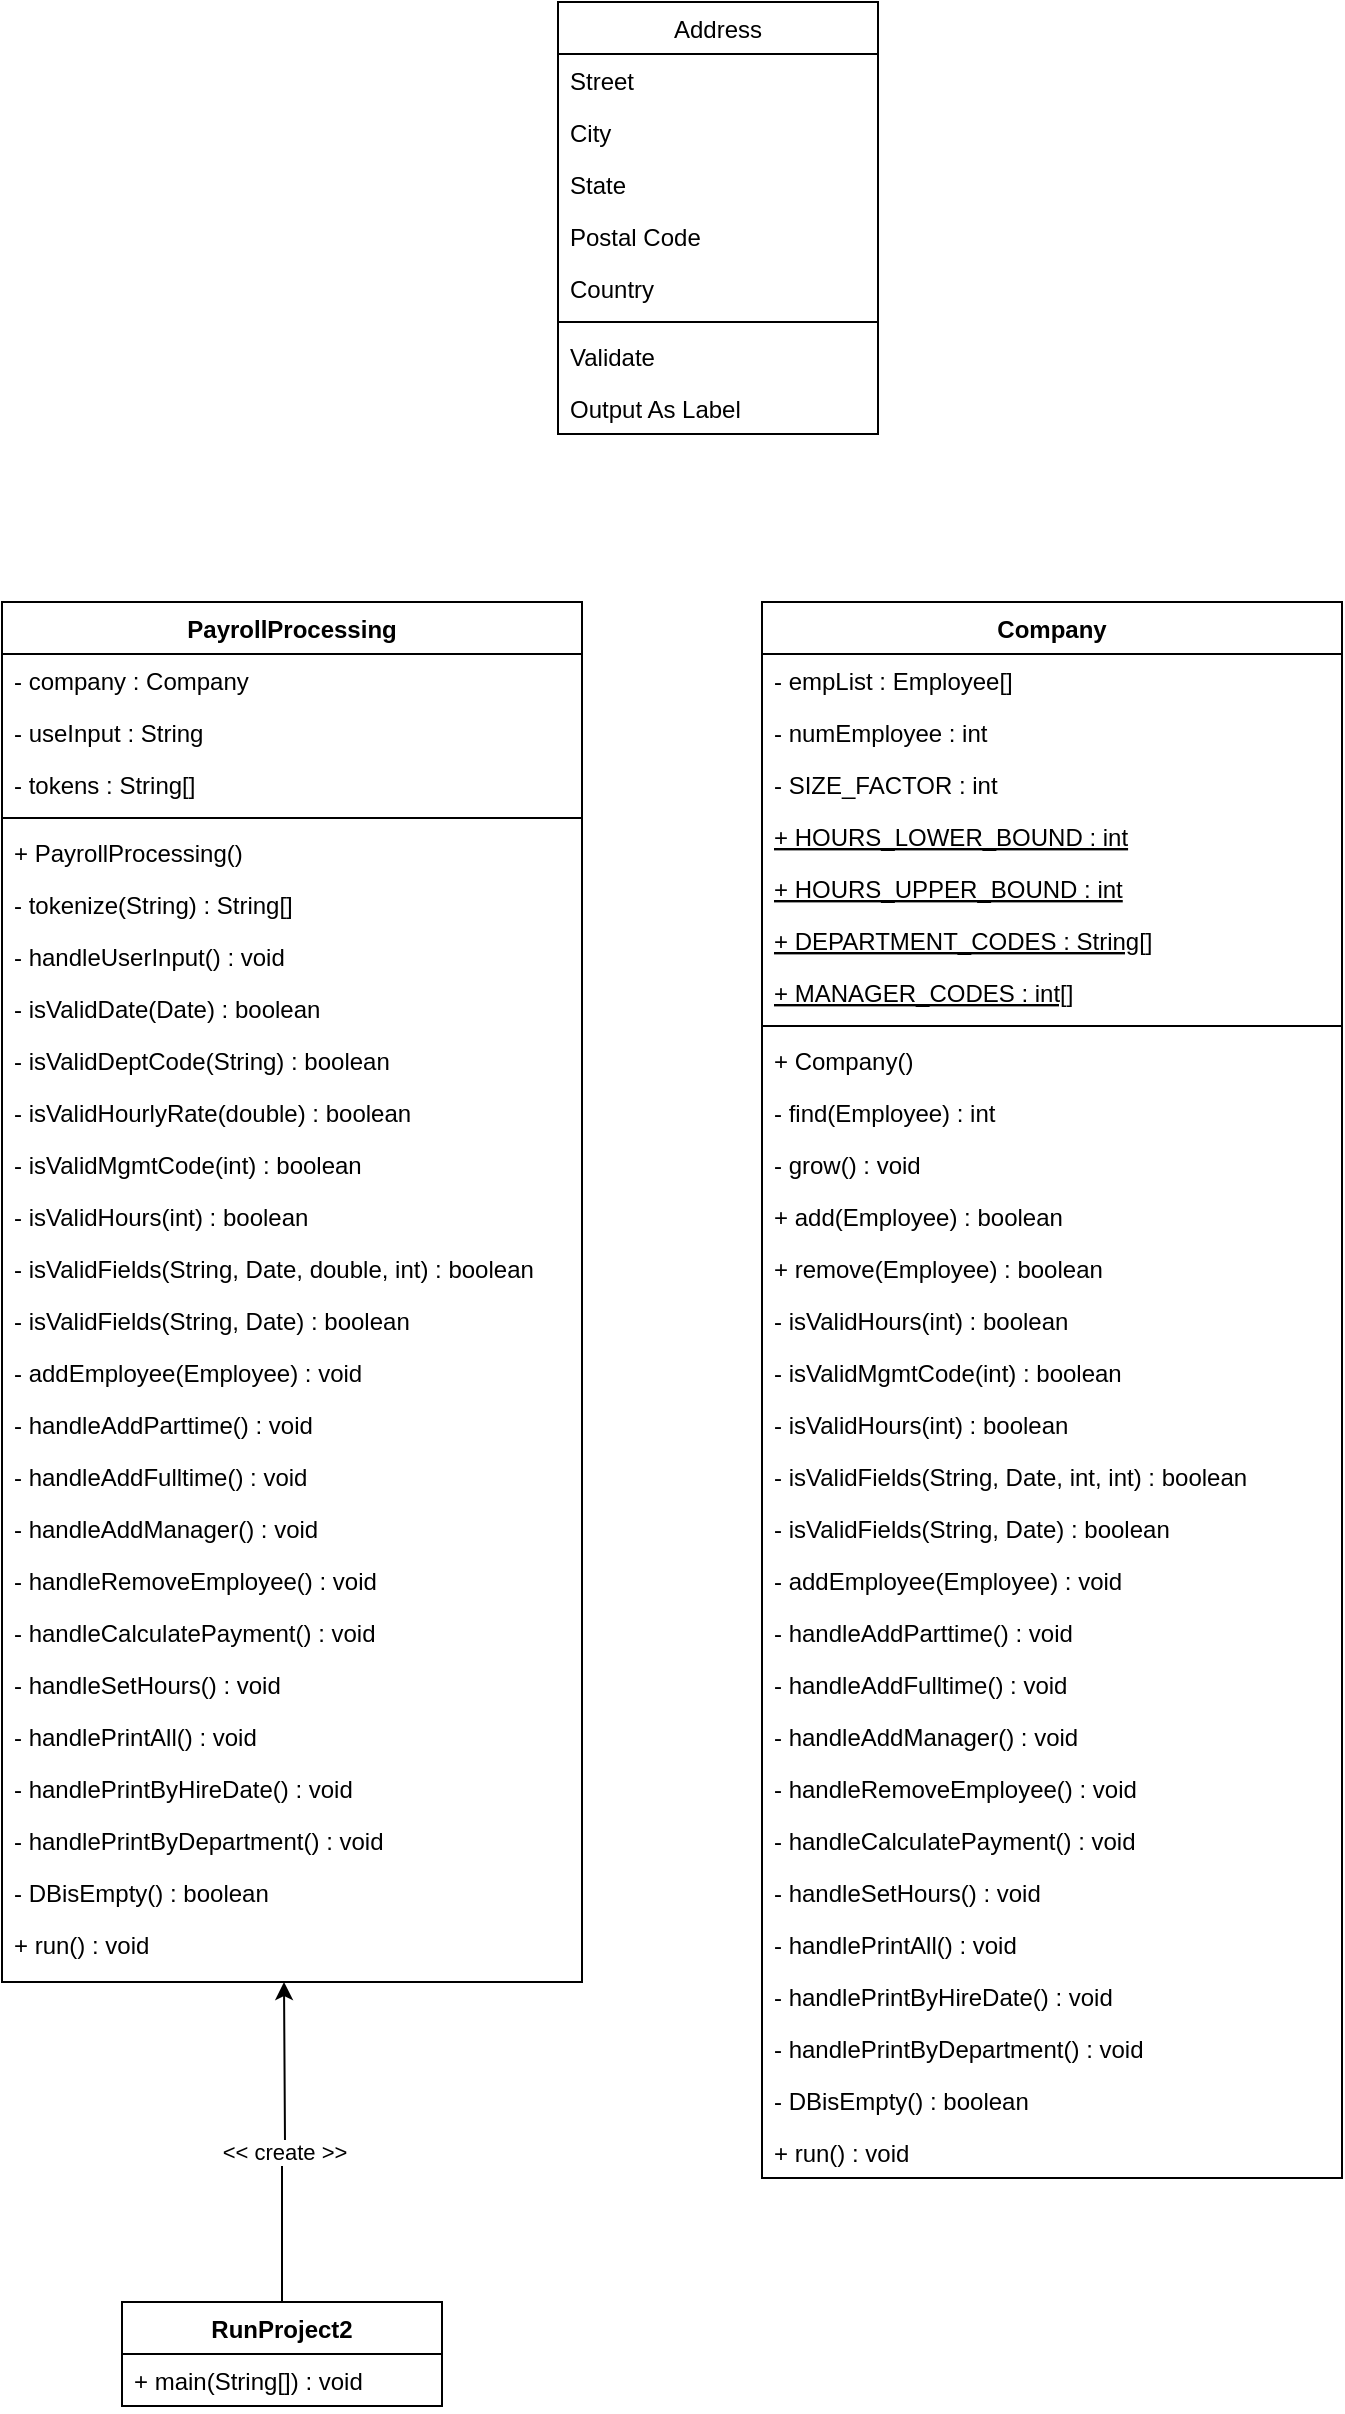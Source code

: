 <mxfile version="14.4.2" type="device"><diagram id="C5RBs43oDa-KdzZeNtuy" name="Page-1"><mxGraphModel dx="1001" dy="736" grid="1" gridSize="10" guides="1" tooltips="1" connect="1" arrows="1" fold="1" page="1" pageScale="1" pageWidth="827" pageHeight="1169" math="0" shadow="0"><root><mxCell id="WIyWlLk6GJQsqaUBKTNV-0"/><mxCell id="WIyWlLk6GJQsqaUBKTNV-1" parent="WIyWlLk6GJQsqaUBKTNV-0"/><mxCell id="zkfFHV4jXpPFQw0GAbJ--0" value="PayrollProcessing" style="swimlane;fontStyle=1;align=center;verticalAlign=top;childLayout=stackLayout;horizontal=1;startSize=26;horizontalStack=0;resizeParent=1;resizeLast=0;collapsible=1;marginBottom=0;rounded=0;shadow=0;strokeWidth=1;" parent="WIyWlLk6GJQsqaUBKTNV-1" vertex="1"><mxGeometry x="230" y="420" width="290" height="690" as="geometry"><mxRectangle x="230" y="140" width="160" height="26" as="alternateBounds"/></mxGeometry></mxCell><mxCell id="zkfFHV4jXpPFQw0GAbJ--1" value="- company : Company" style="text;align=left;verticalAlign=top;spacingLeft=4;spacingRight=4;overflow=hidden;rotatable=0;points=[[0,0.5],[1,0.5]];portConstraint=eastwest;" parent="zkfFHV4jXpPFQw0GAbJ--0" vertex="1"><mxGeometry y="26" width="290" height="26" as="geometry"/></mxCell><mxCell id="zkfFHV4jXpPFQw0GAbJ--2" value="- useInput : String" style="text;align=left;verticalAlign=top;spacingLeft=4;spacingRight=4;overflow=hidden;rotatable=0;points=[[0,0.5],[1,0.5]];portConstraint=eastwest;rounded=0;shadow=0;html=0;" parent="zkfFHV4jXpPFQw0GAbJ--0" vertex="1"><mxGeometry y="52" width="290" height="26" as="geometry"/></mxCell><mxCell id="zkfFHV4jXpPFQw0GAbJ--3" value="- tokens : String[]" style="text;align=left;verticalAlign=top;spacingLeft=4;spacingRight=4;overflow=hidden;rotatable=0;points=[[0,0.5],[1,0.5]];portConstraint=eastwest;rounded=0;shadow=0;html=0;" parent="zkfFHV4jXpPFQw0GAbJ--0" vertex="1"><mxGeometry y="78" width="290" height="26" as="geometry"/></mxCell><mxCell id="zkfFHV4jXpPFQw0GAbJ--4" value="" style="line;html=1;strokeWidth=1;align=left;verticalAlign=middle;spacingTop=-1;spacingLeft=3;spacingRight=3;rotatable=0;labelPosition=right;points=[];portConstraint=eastwest;" parent="zkfFHV4jXpPFQw0GAbJ--0" vertex="1"><mxGeometry y="104" width="290" height="8" as="geometry"/></mxCell><mxCell id="eWcZKjmYDJfy_Lht3TPf-1" value="+ PayrollProcessing()" style="text;align=left;verticalAlign=top;spacingLeft=4;spacingRight=4;overflow=hidden;rotatable=0;points=[[0,0.5],[1,0.5]];portConstraint=eastwest;rounded=0;shadow=0;html=0;" vertex="1" parent="zkfFHV4jXpPFQw0GAbJ--0"><mxGeometry y="112" width="290" height="26" as="geometry"/></mxCell><mxCell id="zkfFHV4jXpPFQw0GAbJ--5" value="- tokenize(String) : String[]" style="text;align=left;verticalAlign=top;spacingLeft=4;spacingRight=4;overflow=hidden;rotatable=0;points=[[0,0.5],[1,0.5]];portConstraint=eastwest;" parent="zkfFHV4jXpPFQw0GAbJ--0" vertex="1"><mxGeometry y="138" width="290" height="26" as="geometry"/></mxCell><mxCell id="eWcZKjmYDJfy_Lht3TPf-5" value="- handleUserInput() : void" style="text;align=left;verticalAlign=top;spacingLeft=4;spacingRight=4;overflow=hidden;rotatable=0;points=[[0,0.5],[1,0.5]];portConstraint=eastwest;" vertex="1" parent="zkfFHV4jXpPFQw0GAbJ--0"><mxGeometry y="164" width="290" height="26" as="geometry"/></mxCell><mxCell id="eWcZKjmYDJfy_Lht3TPf-6" value="- isValidDate(Date) : boolean" style="text;align=left;verticalAlign=top;spacingLeft=4;spacingRight=4;overflow=hidden;rotatable=0;points=[[0,0.5],[1,0.5]];portConstraint=eastwest;" vertex="1" parent="zkfFHV4jXpPFQw0GAbJ--0"><mxGeometry y="190" width="290" height="26" as="geometry"/></mxCell><mxCell id="eWcZKjmYDJfy_Lht3TPf-7" value="- isValidDeptCode(String) : boolean" style="text;align=left;verticalAlign=top;spacingLeft=4;spacingRight=4;overflow=hidden;rotatable=0;points=[[0,0.5],[1,0.5]];portConstraint=eastwest;" vertex="1" parent="zkfFHV4jXpPFQw0GAbJ--0"><mxGeometry y="216" width="290" height="26" as="geometry"/></mxCell><mxCell id="eWcZKjmYDJfy_Lht3TPf-8" value="- isValidHourlyRate(double) : boolean" style="text;align=left;verticalAlign=top;spacingLeft=4;spacingRight=4;overflow=hidden;rotatable=0;points=[[0,0.5],[1,0.5]];portConstraint=eastwest;" vertex="1" parent="zkfFHV4jXpPFQw0GAbJ--0"><mxGeometry y="242" width="290" height="26" as="geometry"/></mxCell><mxCell id="eWcZKjmYDJfy_Lht3TPf-9" value="- isValidMgmtCode(int) : boolean" style="text;align=left;verticalAlign=top;spacingLeft=4;spacingRight=4;overflow=hidden;rotatable=0;points=[[0,0.5],[1,0.5]];portConstraint=eastwest;" vertex="1" parent="zkfFHV4jXpPFQw0GAbJ--0"><mxGeometry y="268" width="290" height="26" as="geometry"/></mxCell><mxCell id="eWcZKjmYDJfy_Lht3TPf-10" value="- isValidHours(int) : boolean" style="text;align=left;verticalAlign=top;spacingLeft=4;spacingRight=4;overflow=hidden;rotatable=0;points=[[0,0.5],[1,0.5]];portConstraint=eastwest;" vertex="1" parent="zkfFHV4jXpPFQw0GAbJ--0"><mxGeometry y="294" width="290" height="26" as="geometry"/></mxCell><mxCell id="eWcZKjmYDJfy_Lht3TPf-11" value="- isValidFields(String, Date, double, int) : boolean" style="text;align=left;verticalAlign=top;spacingLeft=4;spacingRight=4;overflow=hidden;rotatable=0;points=[[0,0.5],[1,0.5]];portConstraint=eastwest;" vertex="1" parent="zkfFHV4jXpPFQw0GAbJ--0"><mxGeometry y="320" width="290" height="26" as="geometry"/></mxCell><mxCell id="eWcZKjmYDJfy_Lht3TPf-12" value="- isValidFields(String, Date) : boolean" style="text;align=left;verticalAlign=top;spacingLeft=4;spacingRight=4;overflow=hidden;rotatable=0;points=[[0,0.5],[1,0.5]];portConstraint=eastwest;" vertex="1" parent="zkfFHV4jXpPFQw0GAbJ--0"><mxGeometry y="346" width="290" height="26" as="geometry"/></mxCell><mxCell id="eWcZKjmYDJfy_Lht3TPf-13" value="- addEmployee(Employee) : void" style="text;align=left;verticalAlign=top;spacingLeft=4;spacingRight=4;overflow=hidden;rotatable=0;points=[[0,0.5],[1,0.5]];portConstraint=eastwest;" vertex="1" parent="zkfFHV4jXpPFQw0GAbJ--0"><mxGeometry y="372" width="290" height="26" as="geometry"/></mxCell><mxCell id="eWcZKjmYDJfy_Lht3TPf-14" value="- handleAddParttime() : void" style="text;align=left;verticalAlign=top;spacingLeft=4;spacingRight=4;overflow=hidden;rotatable=0;points=[[0,0.5],[1,0.5]];portConstraint=eastwest;" vertex="1" parent="zkfFHV4jXpPFQw0GAbJ--0"><mxGeometry y="398" width="290" height="26" as="geometry"/></mxCell><mxCell id="eWcZKjmYDJfy_Lht3TPf-15" value="- handleAddFulltime() : void" style="text;align=left;verticalAlign=top;spacingLeft=4;spacingRight=4;overflow=hidden;rotatable=0;points=[[0,0.5],[1,0.5]];portConstraint=eastwest;" vertex="1" parent="zkfFHV4jXpPFQw0GAbJ--0"><mxGeometry y="424" width="290" height="26" as="geometry"/></mxCell><mxCell id="eWcZKjmYDJfy_Lht3TPf-16" value="- handleAddManager() : void" style="text;align=left;verticalAlign=top;spacingLeft=4;spacingRight=4;overflow=hidden;rotatable=0;points=[[0,0.5],[1,0.5]];portConstraint=eastwest;" vertex="1" parent="zkfFHV4jXpPFQw0GAbJ--0"><mxGeometry y="450" width="290" height="26" as="geometry"/></mxCell><mxCell id="eWcZKjmYDJfy_Lht3TPf-17" value="- handleRemoveEmployee() : void" style="text;align=left;verticalAlign=top;spacingLeft=4;spacingRight=4;overflow=hidden;rotatable=0;points=[[0,0.5],[1,0.5]];portConstraint=eastwest;" vertex="1" parent="zkfFHV4jXpPFQw0GAbJ--0"><mxGeometry y="476" width="290" height="26" as="geometry"/></mxCell><mxCell id="eWcZKjmYDJfy_Lht3TPf-18" value="- handleCalculatePayment() : void" style="text;align=left;verticalAlign=top;spacingLeft=4;spacingRight=4;overflow=hidden;rotatable=0;points=[[0,0.5],[1,0.5]];portConstraint=eastwest;" vertex="1" parent="zkfFHV4jXpPFQw0GAbJ--0"><mxGeometry y="502" width="290" height="26" as="geometry"/></mxCell><mxCell id="eWcZKjmYDJfy_Lht3TPf-19" value="- handleSetHours() : void" style="text;align=left;verticalAlign=top;spacingLeft=4;spacingRight=4;overflow=hidden;rotatable=0;points=[[0,0.5],[1,0.5]];portConstraint=eastwest;" vertex="1" parent="zkfFHV4jXpPFQw0GAbJ--0"><mxGeometry y="528" width="290" height="26" as="geometry"/></mxCell><mxCell id="eWcZKjmYDJfy_Lht3TPf-20" value="- handlePrintAll() : void" style="text;align=left;verticalAlign=top;spacingLeft=4;spacingRight=4;overflow=hidden;rotatable=0;points=[[0,0.5],[1,0.5]];portConstraint=eastwest;" vertex="1" parent="zkfFHV4jXpPFQw0GAbJ--0"><mxGeometry y="554" width="290" height="26" as="geometry"/></mxCell><mxCell id="eWcZKjmYDJfy_Lht3TPf-21" value="- handlePrintByHireDate() : void" style="text;align=left;verticalAlign=top;spacingLeft=4;spacingRight=4;overflow=hidden;rotatable=0;points=[[0,0.5],[1,0.5]];portConstraint=eastwest;" vertex="1" parent="zkfFHV4jXpPFQw0GAbJ--0"><mxGeometry y="580" width="290" height="26" as="geometry"/></mxCell><mxCell id="eWcZKjmYDJfy_Lht3TPf-22" value="- handlePrintByDepartment() : void" style="text;align=left;verticalAlign=top;spacingLeft=4;spacingRight=4;overflow=hidden;rotatable=0;points=[[0,0.5],[1,0.5]];portConstraint=eastwest;" vertex="1" parent="zkfFHV4jXpPFQw0GAbJ--0"><mxGeometry y="606" width="290" height="26" as="geometry"/></mxCell><mxCell id="eWcZKjmYDJfy_Lht3TPf-23" value="- DBisEmpty() : boolean" style="text;align=left;verticalAlign=top;spacingLeft=4;spacingRight=4;overflow=hidden;rotatable=0;points=[[0,0.5],[1,0.5]];portConstraint=eastwest;" vertex="1" parent="zkfFHV4jXpPFQw0GAbJ--0"><mxGeometry y="632" width="290" height="26" as="geometry"/></mxCell><mxCell id="eWcZKjmYDJfy_Lht3TPf-24" value="+ run() : void" style="text;align=left;verticalAlign=top;spacingLeft=4;spacingRight=4;overflow=hidden;rotatable=0;points=[[0,0.5],[1,0.5]];portConstraint=eastwest;" vertex="1" parent="zkfFHV4jXpPFQw0GAbJ--0"><mxGeometry y="658" width="290" height="26" as="geometry"/></mxCell><mxCell id="zkfFHV4jXpPFQw0GAbJ--17" value="Address" style="swimlane;fontStyle=0;align=center;verticalAlign=top;childLayout=stackLayout;horizontal=1;startSize=26;horizontalStack=0;resizeParent=1;resizeLast=0;collapsible=1;marginBottom=0;rounded=0;shadow=0;strokeWidth=1;" parent="WIyWlLk6GJQsqaUBKTNV-1" vertex="1"><mxGeometry x="508" y="120" width="160" height="216" as="geometry"><mxRectangle x="550" y="140" width="160" height="26" as="alternateBounds"/></mxGeometry></mxCell><mxCell id="zkfFHV4jXpPFQw0GAbJ--18" value="Street" style="text;align=left;verticalAlign=top;spacingLeft=4;spacingRight=4;overflow=hidden;rotatable=0;points=[[0,0.5],[1,0.5]];portConstraint=eastwest;" parent="zkfFHV4jXpPFQw0GAbJ--17" vertex="1"><mxGeometry y="26" width="160" height="26" as="geometry"/></mxCell><mxCell id="zkfFHV4jXpPFQw0GAbJ--19" value="City" style="text;align=left;verticalAlign=top;spacingLeft=4;spacingRight=4;overflow=hidden;rotatable=0;points=[[0,0.5],[1,0.5]];portConstraint=eastwest;rounded=0;shadow=0;html=0;" parent="zkfFHV4jXpPFQw0GAbJ--17" vertex="1"><mxGeometry y="52" width="160" height="26" as="geometry"/></mxCell><mxCell id="zkfFHV4jXpPFQw0GAbJ--20" value="State" style="text;align=left;verticalAlign=top;spacingLeft=4;spacingRight=4;overflow=hidden;rotatable=0;points=[[0,0.5],[1,0.5]];portConstraint=eastwest;rounded=0;shadow=0;html=0;" parent="zkfFHV4jXpPFQw0GAbJ--17" vertex="1"><mxGeometry y="78" width="160" height="26" as="geometry"/></mxCell><mxCell id="zkfFHV4jXpPFQw0GAbJ--21" value="Postal Code" style="text;align=left;verticalAlign=top;spacingLeft=4;spacingRight=4;overflow=hidden;rotatable=0;points=[[0,0.5],[1,0.5]];portConstraint=eastwest;rounded=0;shadow=0;html=0;" parent="zkfFHV4jXpPFQw0GAbJ--17" vertex="1"><mxGeometry y="104" width="160" height="26" as="geometry"/></mxCell><mxCell id="zkfFHV4jXpPFQw0GAbJ--22" value="Country" style="text;align=left;verticalAlign=top;spacingLeft=4;spacingRight=4;overflow=hidden;rotatable=0;points=[[0,0.5],[1,0.5]];portConstraint=eastwest;rounded=0;shadow=0;html=0;" parent="zkfFHV4jXpPFQw0GAbJ--17" vertex="1"><mxGeometry y="130" width="160" height="26" as="geometry"/></mxCell><mxCell id="zkfFHV4jXpPFQw0GAbJ--23" value="" style="line;html=1;strokeWidth=1;align=left;verticalAlign=middle;spacingTop=-1;spacingLeft=3;spacingRight=3;rotatable=0;labelPosition=right;points=[];portConstraint=eastwest;" parent="zkfFHV4jXpPFQw0GAbJ--17" vertex="1"><mxGeometry y="156" width="160" height="8" as="geometry"/></mxCell><mxCell id="zkfFHV4jXpPFQw0GAbJ--24" value="Validate" style="text;align=left;verticalAlign=top;spacingLeft=4;spacingRight=4;overflow=hidden;rotatable=0;points=[[0,0.5],[1,0.5]];portConstraint=eastwest;" parent="zkfFHV4jXpPFQw0GAbJ--17" vertex="1"><mxGeometry y="164" width="160" height="26" as="geometry"/></mxCell><mxCell id="zkfFHV4jXpPFQw0GAbJ--25" value="Output As Label" style="text;align=left;verticalAlign=top;spacingLeft=4;spacingRight=4;overflow=hidden;rotatable=0;points=[[0,0.5],[1,0.5]];portConstraint=eastwest;" parent="zkfFHV4jXpPFQw0GAbJ--17" vertex="1"><mxGeometry y="190" width="160" height="26" as="geometry"/></mxCell><mxCell id="eWcZKjmYDJfy_Lht3TPf-34" style="edgeStyle=orthogonalEdgeStyle;rounded=0;orthogonalLoop=1;jettySize=auto;html=1;" edge="1" parent="WIyWlLk6GJQsqaUBKTNV-1" source="eWcZKjmYDJfy_Lht3TPf-25"><mxGeometry relative="1" as="geometry"><mxPoint x="371" y="1110" as="targetPoint"/></mxGeometry></mxCell><mxCell id="eWcZKjmYDJfy_Lht3TPf-36" value="&amp;lt;&amp;lt; create &amp;gt;&amp;gt;" style="edgeLabel;html=1;align=center;verticalAlign=middle;resizable=0;points=[];" vertex="1" connectable="0" parent="eWcZKjmYDJfy_Lht3TPf-34"><mxGeometry x="0.137" y="1" relative="1" as="geometry"><mxPoint x="0.08" y="15.08" as="offset"/></mxGeometry></mxCell><mxCell id="eWcZKjmYDJfy_Lht3TPf-25" value="RunProject2" style="swimlane;fontStyle=1;align=center;verticalAlign=top;childLayout=stackLayout;horizontal=1;startSize=26;horizontalStack=0;resizeParent=1;resizeLast=0;collapsible=1;marginBottom=0;rounded=0;shadow=0;strokeWidth=1;" vertex="1" parent="WIyWlLk6GJQsqaUBKTNV-1"><mxGeometry x="290" y="1270" width="160" height="52" as="geometry"><mxRectangle x="550" y="140" width="160" height="26" as="alternateBounds"/></mxGeometry></mxCell><mxCell id="eWcZKjmYDJfy_Lht3TPf-26" value="+ main(String[]) : void" style="text;align=left;verticalAlign=top;spacingLeft=4;spacingRight=4;overflow=hidden;rotatable=0;points=[[0,0.5],[1,0.5]];portConstraint=eastwest;" vertex="1" parent="eWcZKjmYDJfy_Lht3TPf-25"><mxGeometry y="26" width="160" height="26" as="geometry"/></mxCell><mxCell id="eWcZKjmYDJfy_Lht3TPf-37" value="Company" style="swimlane;fontStyle=1;align=center;verticalAlign=top;childLayout=stackLayout;horizontal=1;startSize=26;horizontalStack=0;resizeParent=1;resizeLast=0;collapsible=1;marginBottom=0;rounded=0;shadow=0;strokeWidth=1;" vertex="1" parent="WIyWlLk6GJQsqaUBKTNV-1"><mxGeometry x="610" y="420" width="290" height="788" as="geometry"><mxRectangle x="230" y="140" width="160" height="26" as="alternateBounds"/></mxGeometry></mxCell><mxCell id="eWcZKjmYDJfy_Lht3TPf-38" value="- empList : Employee[]" style="text;align=left;verticalAlign=top;spacingLeft=4;spacingRight=4;overflow=hidden;rotatable=0;points=[[0,0.5],[1,0.5]];portConstraint=eastwest;" vertex="1" parent="eWcZKjmYDJfy_Lht3TPf-37"><mxGeometry y="26" width="290" height="26" as="geometry"/></mxCell><mxCell id="eWcZKjmYDJfy_Lht3TPf-39" value="- numEmployee : int" style="text;align=left;verticalAlign=top;spacingLeft=4;spacingRight=4;overflow=hidden;rotatable=0;points=[[0,0.5],[1,0.5]];portConstraint=eastwest;rounded=0;shadow=0;html=0;" vertex="1" parent="eWcZKjmYDJfy_Lht3TPf-37"><mxGeometry y="52" width="290" height="26" as="geometry"/></mxCell><mxCell id="eWcZKjmYDJfy_Lht3TPf-40" value="- SIZE_FACTOR : int" style="text;align=left;verticalAlign=top;spacingLeft=4;spacingRight=4;overflow=hidden;rotatable=0;points=[[0,0.5],[1,0.5]];portConstraint=eastwest;rounded=0;shadow=0;html=0;" vertex="1" parent="eWcZKjmYDJfy_Lht3TPf-37"><mxGeometry y="78" width="290" height="26" as="geometry"/></mxCell><mxCell id="eWcZKjmYDJfy_Lht3TPf-41" value="+ HOURS_LOWER_BOUND : int" style="text;align=left;verticalAlign=top;spacingLeft=4;spacingRight=4;overflow=hidden;rotatable=0;points=[[0,0.5],[1,0.5]];portConstraint=eastwest;rounded=0;shadow=0;html=0;fontStyle=4" vertex="1" parent="eWcZKjmYDJfy_Lht3TPf-37"><mxGeometry y="104" width="290" height="26" as="geometry"/></mxCell><mxCell id="eWcZKjmYDJfy_Lht3TPf-42" value="+ HOURS_UPPER_BOUND : int" style="text;align=left;verticalAlign=top;spacingLeft=4;spacingRight=4;overflow=hidden;rotatable=0;points=[[0,0.5],[1,0.5]];portConstraint=eastwest;rounded=0;shadow=0;html=0;fontStyle=4" vertex="1" parent="eWcZKjmYDJfy_Lht3TPf-37"><mxGeometry y="130" width="290" height="26" as="geometry"/></mxCell><mxCell id="eWcZKjmYDJfy_Lht3TPf-66" value="+ DEPARTMENT_CODES : String[]" style="text;align=left;verticalAlign=top;spacingLeft=4;spacingRight=4;overflow=hidden;rotatable=0;points=[[0,0.5],[1,0.5]];portConstraint=eastwest;rounded=0;shadow=0;html=0;fontStyle=4" vertex="1" parent="eWcZKjmYDJfy_Lht3TPf-37"><mxGeometry y="156" width="290" height="26" as="geometry"/></mxCell><mxCell id="eWcZKjmYDJfy_Lht3TPf-67" value="+ MANAGER_CODES : int[]" style="text;align=left;verticalAlign=top;spacingLeft=4;spacingRight=4;overflow=hidden;rotatable=0;points=[[0,0.5],[1,0.5]];portConstraint=eastwest;rounded=0;shadow=0;html=0;fontStyle=4" vertex="1" parent="eWcZKjmYDJfy_Lht3TPf-37"><mxGeometry y="182" width="290" height="26" as="geometry"/></mxCell><mxCell id="eWcZKjmYDJfy_Lht3TPf-43" value="" style="line;html=1;strokeWidth=1;align=left;verticalAlign=middle;spacingTop=-1;spacingLeft=3;spacingRight=3;rotatable=0;labelPosition=right;points=[];portConstraint=eastwest;" vertex="1" parent="eWcZKjmYDJfy_Lht3TPf-37"><mxGeometry y="208" width="290" height="8" as="geometry"/></mxCell><mxCell id="eWcZKjmYDJfy_Lht3TPf-44" value="+ Company()" style="text;align=left;verticalAlign=top;spacingLeft=4;spacingRight=4;overflow=hidden;rotatable=0;points=[[0,0.5],[1,0.5]];portConstraint=eastwest;rounded=0;shadow=0;html=0;" vertex="1" parent="eWcZKjmYDJfy_Lht3TPf-37"><mxGeometry y="216" width="290" height="26" as="geometry"/></mxCell><mxCell id="eWcZKjmYDJfy_Lht3TPf-45" value="- find(Employee) : int" style="text;align=left;verticalAlign=top;spacingLeft=4;spacingRight=4;overflow=hidden;rotatable=0;points=[[0,0.5],[1,0.5]];portConstraint=eastwest;" vertex="1" parent="eWcZKjmYDJfy_Lht3TPf-37"><mxGeometry y="242" width="290" height="26" as="geometry"/></mxCell><mxCell id="eWcZKjmYDJfy_Lht3TPf-46" value="- grow() : void" style="text;align=left;verticalAlign=top;spacingLeft=4;spacingRight=4;overflow=hidden;rotatable=0;points=[[0,0.5],[1,0.5]];portConstraint=eastwest;" vertex="1" parent="eWcZKjmYDJfy_Lht3TPf-37"><mxGeometry y="268" width="290" height="26" as="geometry"/></mxCell><mxCell id="eWcZKjmYDJfy_Lht3TPf-47" value="+ add(Employee) : boolean" style="text;align=left;verticalAlign=top;spacingLeft=4;spacingRight=4;overflow=hidden;rotatable=0;points=[[0,0.5],[1,0.5]];portConstraint=eastwest;" vertex="1" parent="eWcZKjmYDJfy_Lht3TPf-37"><mxGeometry y="294" width="290" height="26" as="geometry"/></mxCell><mxCell id="eWcZKjmYDJfy_Lht3TPf-48" value="+ remove(Employee) : boolean" style="text;align=left;verticalAlign=top;spacingLeft=4;spacingRight=4;overflow=hidden;rotatable=0;points=[[0,0.5],[1,0.5]];portConstraint=eastwest;" vertex="1" parent="eWcZKjmYDJfy_Lht3TPf-37"><mxGeometry y="320" width="290" height="26" as="geometry"/></mxCell><mxCell id="eWcZKjmYDJfy_Lht3TPf-49" value="- isValidHours(int) : boolean" style="text;align=left;verticalAlign=top;spacingLeft=4;spacingRight=4;overflow=hidden;rotatable=0;points=[[0,0.5],[1,0.5]];portConstraint=eastwest;" vertex="1" parent="eWcZKjmYDJfy_Lht3TPf-37"><mxGeometry y="346" width="290" height="26" as="geometry"/></mxCell><mxCell id="eWcZKjmYDJfy_Lht3TPf-50" value="- isValidMgmtCode(int) : boolean" style="text;align=left;verticalAlign=top;spacingLeft=4;spacingRight=4;overflow=hidden;rotatable=0;points=[[0,0.5],[1,0.5]];portConstraint=eastwest;" vertex="1" parent="eWcZKjmYDJfy_Lht3TPf-37"><mxGeometry y="372" width="290" height="26" as="geometry"/></mxCell><mxCell id="eWcZKjmYDJfy_Lht3TPf-51" value="- isValidHours(int) : boolean" style="text;align=left;verticalAlign=top;spacingLeft=4;spacingRight=4;overflow=hidden;rotatable=0;points=[[0,0.5],[1,0.5]];portConstraint=eastwest;" vertex="1" parent="eWcZKjmYDJfy_Lht3TPf-37"><mxGeometry y="398" width="290" height="26" as="geometry"/></mxCell><mxCell id="eWcZKjmYDJfy_Lht3TPf-52" value="- isValidFields(String, Date, int, int) : boolean" style="text;align=left;verticalAlign=top;spacingLeft=4;spacingRight=4;overflow=hidden;rotatable=0;points=[[0,0.5],[1,0.5]];portConstraint=eastwest;" vertex="1" parent="eWcZKjmYDJfy_Lht3TPf-37"><mxGeometry y="424" width="290" height="26" as="geometry"/></mxCell><mxCell id="eWcZKjmYDJfy_Lht3TPf-53" value="- isValidFields(String, Date) : boolean" style="text;align=left;verticalAlign=top;spacingLeft=4;spacingRight=4;overflow=hidden;rotatable=0;points=[[0,0.5],[1,0.5]];portConstraint=eastwest;" vertex="1" parent="eWcZKjmYDJfy_Lht3TPf-37"><mxGeometry y="450" width="290" height="26" as="geometry"/></mxCell><mxCell id="eWcZKjmYDJfy_Lht3TPf-54" value="- addEmployee(Employee) : void" style="text;align=left;verticalAlign=top;spacingLeft=4;spacingRight=4;overflow=hidden;rotatable=0;points=[[0,0.5],[1,0.5]];portConstraint=eastwest;" vertex="1" parent="eWcZKjmYDJfy_Lht3TPf-37"><mxGeometry y="476" width="290" height="26" as="geometry"/></mxCell><mxCell id="eWcZKjmYDJfy_Lht3TPf-55" value="- handleAddParttime() : void" style="text;align=left;verticalAlign=top;spacingLeft=4;spacingRight=4;overflow=hidden;rotatable=0;points=[[0,0.5],[1,0.5]];portConstraint=eastwest;" vertex="1" parent="eWcZKjmYDJfy_Lht3TPf-37"><mxGeometry y="502" width="290" height="26" as="geometry"/></mxCell><mxCell id="eWcZKjmYDJfy_Lht3TPf-56" value="- handleAddFulltime() : void" style="text;align=left;verticalAlign=top;spacingLeft=4;spacingRight=4;overflow=hidden;rotatable=0;points=[[0,0.5],[1,0.5]];portConstraint=eastwest;" vertex="1" parent="eWcZKjmYDJfy_Lht3TPf-37"><mxGeometry y="528" width="290" height="26" as="geometry"/></mxCell><mxCell id="eWcZKjmYDJfy_Lht3TPf-57" value="- handleAddManager() : void" style="text;align=left;verticalAlign=top;spacingLeft=4;spacingRight=4;overflow=hidden;rotatable=0;points=[[0,0.5],[1,0.5]];portConstraint=eastwest;" vertex="1" parent="eWcZKjmYDJfy_Lht3TPf-37"><mxGeometry y="554" width="290" height="26" as="geometry"/></mxCell><mxCell id="eWcZKjmYDJfy_Lht3TPf-58" value="- handleRemoveEmployee() : void" style="text;align=left;verticalAlign=top;spacingLeft=4;spacingRight=4;overflow=hidden;rotatable=0;points=[[0,0.5],[1,0.5]];portConstraint=eastwest;" vertex="1" parent="eWcZKjmYDJfy_Lht3TPf-37"><mxGeometry y="580" width="290" height="26" as="geometry"/></mxCell><mxCell id="eWcZKjmYDJfy_Lht3TPf-59" value="- handleCalculatePayment() : void" style="text;align=left;verticalAlign=top;spacingLeft=4;spacingRight=4;overflow=hidden;rotatable=0;points=[[0,0.5],[1,0.5]];portConstraint=eastwest;" vertex="1" parent="eWcZKjmYDJfy_Lht3TPf-37"><mxGeometry y="606" width="290" height="26" as="geometry"/></mxCell><mxCell id="eWcZKjmYDJfy_Lht3TPf-60" value="- handleSetHours() : void" style="text;align=left;verticalAlign=top;spacingLeft=4;spacingRight=4;overflow=hidden;rotatable=0;points=[[0,0.5],[1,0.5]];portConstraint=eastwest;" vertex="1" parent="eWcZKjmYDJfy_Lht3TPf-37"><mxGeometry y="632" width="290" height="26" as="geometry"/></mxCell><mxCell id="eWcZKjmYDJfy_Lht3TPf-61" value="- handlePrintAll() : void" style="text;align=left;verticalAlign=top;spacingLeft=4;spacingRight=4;overflow=hidden;rotatable=0;points=[[0,0.5],[1,0.5]];portConstraint=eastwest;" vertex="1" parent="eWcZKjmYDJfy_Lht3TPf-37"><mxGeometry y="658" width="290" height="26" as="geometry"/></mxCell><mxCell id="eWcZKjmYDJfy_Lht3TPf-62" value="- handlePrintByHireDate() : void" style="text;align=left;verticalAlign=top;spacingLeft=4;spacingRight=4;overflow=hidden;rotatable=0;points=[[0,0.5],[1,0.5]];portConstraint=eastwest;" vertex="1" parent="eWcZKjmYDJfy_Lht3TPf-37"><mxGeometry y="684" width="290" height="26" as="geometry"/></mxCell><mxCell id="eWcZKjmYDJfy_Lht3TPf-63" value="- handlePrintByDepartment() : void" style="text;align=left;verticalAlign=top;spacingLeft=4;spacingRight=4;overflow=hidden;rotatable=0;points=[[0,0.5],[1,0.5]];portConstraint=eastwest;" vertex="1" parent="eWcZKjmYDJfy_Lht3TPf-37"><mxGeometry y="710" width="290" height="26" as="geometry"/></mxCell><mxCell id="eWcZKjmYDJfy_Lht3TPf-64" value="- DBisEmpty() : boolean" style="text;align=left;verticalAlign=top;spacingLeft=4;spacingRight=4;overflow=hidden;rotatable=0;points=[[0,0.5],[1,0.5]];portConstraint=eastwest;" vertex="1" parent="eWcZKjmYDJfy_Lht3TPf-37"><mxGeometry y="736" width="290" height="26" as="geometry"/></mxCell><mxCell id="eWcZKjmYDJfy_Lht3TPf-65" value="+ run() : void" style="text;align=left;verticalAlign=top;spacingLeft=4;spacingRight=4;overflow=hidden;rotatable=0;points=[[0,0.5],[1,0.5]];portConstraint=eastwest;" vertex="1" parent="eWcZKjmYDJfy_Lht3TPf-37"><mxGeometry y="762" width="290" height="26" as="geometry"/></mxCell></root></mxGraphModel></diagram></mxfile>